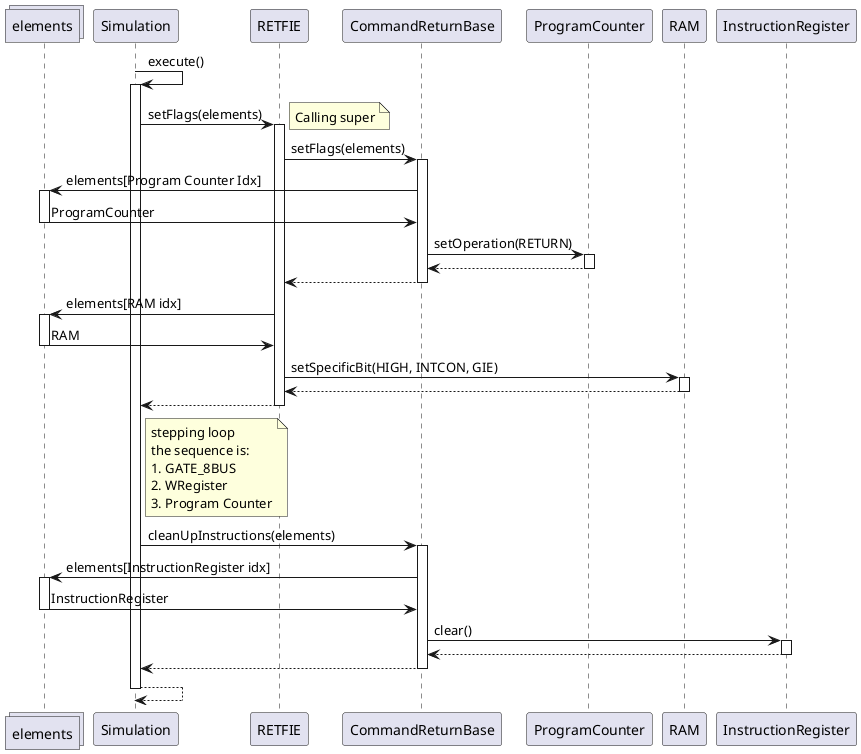 @startuml

collections elements

Simulation -> Simulation : execute()
activate Simulation

Simulation -> RETFIE : setFlags(elements)
note right: Calling super
activate RETFIE

RETFIE -> CommandReturnBase : setFlags(elements)
activate CommandReturnBase

CommandReturnBase -> elements : elements[Program Counter Idx]
activate elements
CommandReturnBase <- elements : ProgramCounter
deactivate elements

CommandReturnBase -> ProgramCounter : setOperation(RETURN)
activate ProgramCounter
CommandReturnBase <-- ProgramCounter
deactivate ProgramCounter

RETFIE <-- CommandReturnBase
deactivate CommandReturnBase

RETFIE -> elements : elements[RAM idx]
activate elements
RETFIE <- elements : RAM
deactivate elements


RETFIE -> RAM : setSpecificBit(HIGH, INTCON, GIE)
activate RAM
RETFIE <-- RAM
deactivate RAM

RETFIE --> Simulation
deactivate RETFIE

note right of Simulation: stepping loop \nthe sequence is:\n1. GATE_8BUS\n2. WRegister\n3. Program Counter

Simulation -> CommandReturnBase : cleanUpInstructions(elements)
activate CommandReturnBase

CommandReturnBase -> elements : elements[InstructionRegister idx]
activate elements
CommandReturnBase <- elements : InstructionRegister
deactivate elements

CommandReturnBase -> InstructionRegister : clear()
activate InstructionRegister
CommandReturnBase <-- InstructionRegister
deactivate InstructionRegister

Simulation <-- CommandReturnBase
deactivate CommandReturnBase

Simulation --> Simulation
deactivate Simulation

@enduml